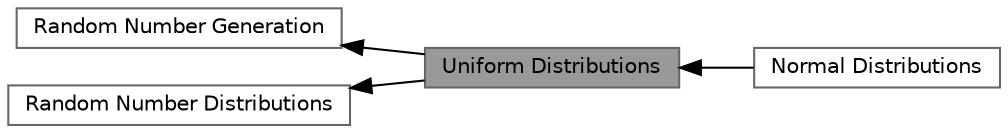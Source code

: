 digraph "Uniform Distributions"
{
 // LATEX_PDF_SIZE
  bgcolor="transparent";
  edge [fontname=Helvetica,fontsize=10,labelfontname=Helvetica,labelfontsize=10];
  node [fontname=Helvetica,fontsize=10,shape=box,height=0.2,width=0.4];
  rankdir=LR;
  Node2 [id="Node000002",label="Random Number Generation",height=0.2,width=0.4,color="grey40", fillcolor="white", style="filled",URL="$group__random.html",tooltip=" "];
  Node3 [id="Node000003",label="Random Number Distributions",height=0.2,width=0.4,color="grey40", fillcolor="white", style="filled",URL="$group__random__distributions.html",tooltip=" "];
  Node4 [id="Node000004",label="Normal Distributions",height=0.2,width=0.4,color="grey40", fillcolor="white", style="filled",URL="$group__random__distributions__normal.html",tooltip=" "];
  Node1 [id="Node000001",label="Uniform Distributions",height=0.2,width=0.4,color="gray40", fillcolor="grey60", style="filled", fontcolor="black",tooltip=" "];
  Node2->Node1 [shape=plaintext, dir="back", style="solid"];
  Node3->Node1 [shape=plaintext, dir="back", style="solid"];
  Node1->Node4 [shape=plaintext, dir="back", style="solid"];
}
